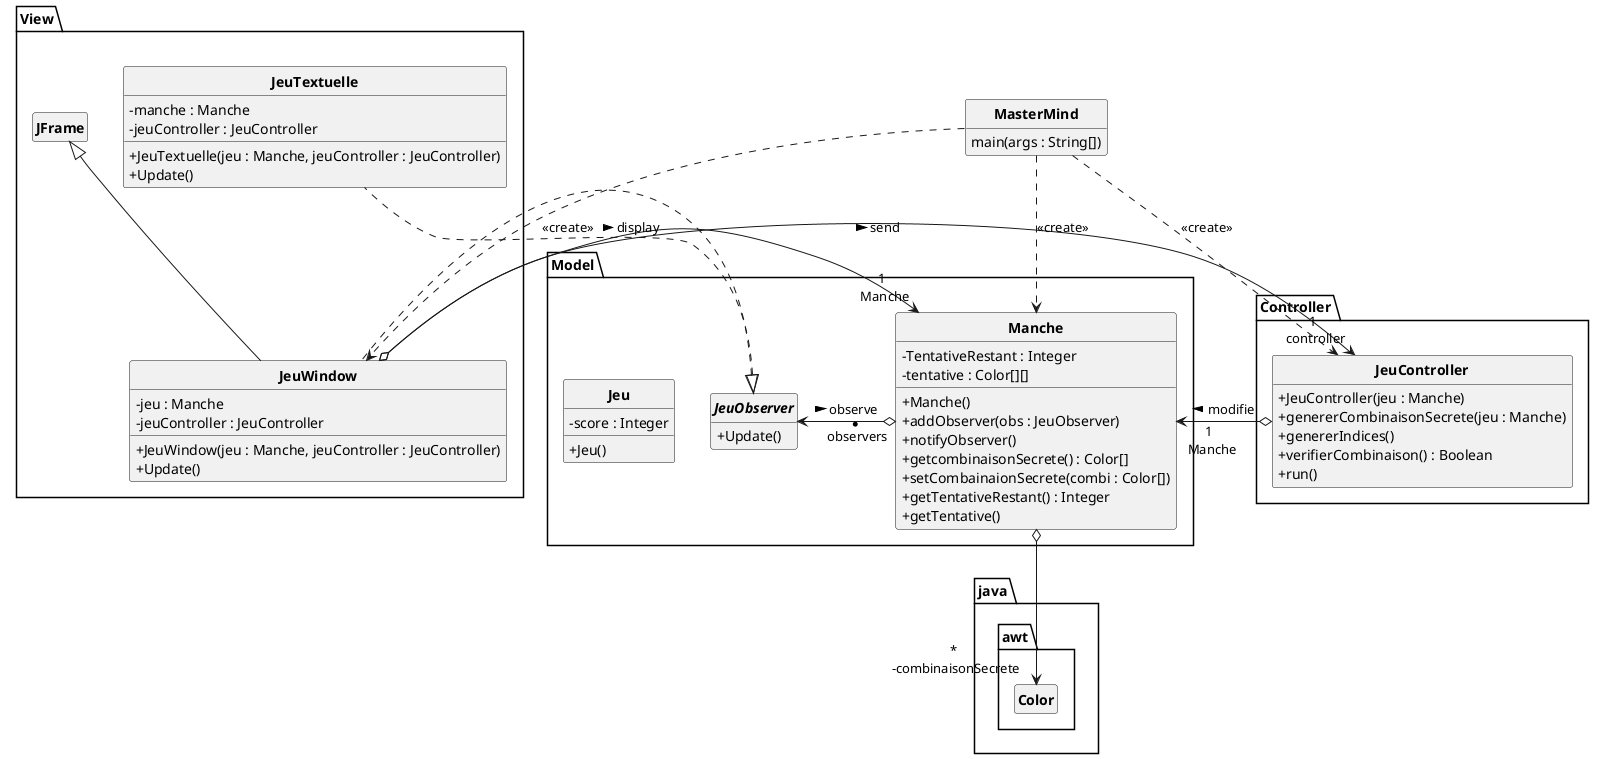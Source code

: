 @startuml
'https://plantuml.com/class-diagram

skinparam classAttributeIconSize 0
skinparam classFontStyle Bold
skinparam style strictuml
hide empty members

package Controller{
    class JeuController{
        + JeuController(jeu : Manche)
        + genererCombinaisonSecrete(jeu : Manche)
        + genererIndices()
        + verifierCombinaison() : Boolean
        + run()
    }
}

package java.awt{
    class Color
}

package Model{
    class Jeu
    {
        - score : Integer
        + Jeu()
    }
    class Manche {
        - TentativeRestant : Integer
        - tentative : Color[][]
        + Manche()
        + addObserver(obs : JeuObserver)
        + notifyObserver()
        + getcombinaisonSecrete() : Color[]
        + setCombainaionSecrete(combi : Color[])
        + getTentativeRestant() : Integer
        + getTentative()
    }

    Manche o-d->"*\n -combinaisonSecrete" Color

    interface JeuObserver{
       + Update()
    }
}
package View{
    class JeuWindow extends JFrame implements Model.JeuObserver{
        - jeu : Manche
        - jeuController : JeuController
        + JeuWindow(jeu : Manche, jeuController : JeuController)
        + Update()

    }

    class JeuTextuelle implements Model.JeuObserver
    {
        -manche : Manche
        -jeuController : JeuController
        +JeuTextuelle(jeu : Manche, jeuController : JeuController)
        +Update()
    }
}
class MasterMind
{
    main(args : String[])
}
View.JeuWindow o-> "1 \n controller"Controller.JeuController : > send
View.JeuWindow o->"1 \n Manche" Model.Manche : > display
MasterMind ..> View.JeuWindow : <<create>>
MasterMind ..> Controller.JeuController : <<create>>
MasterMind ..> Model.Manche: <<create>>
Model.Manche "* \n observers" o-> Model.JeuObserver : < observe
Controller.JeuController o->"1 \n Manche" Model.Manche : > modifie
@enduml